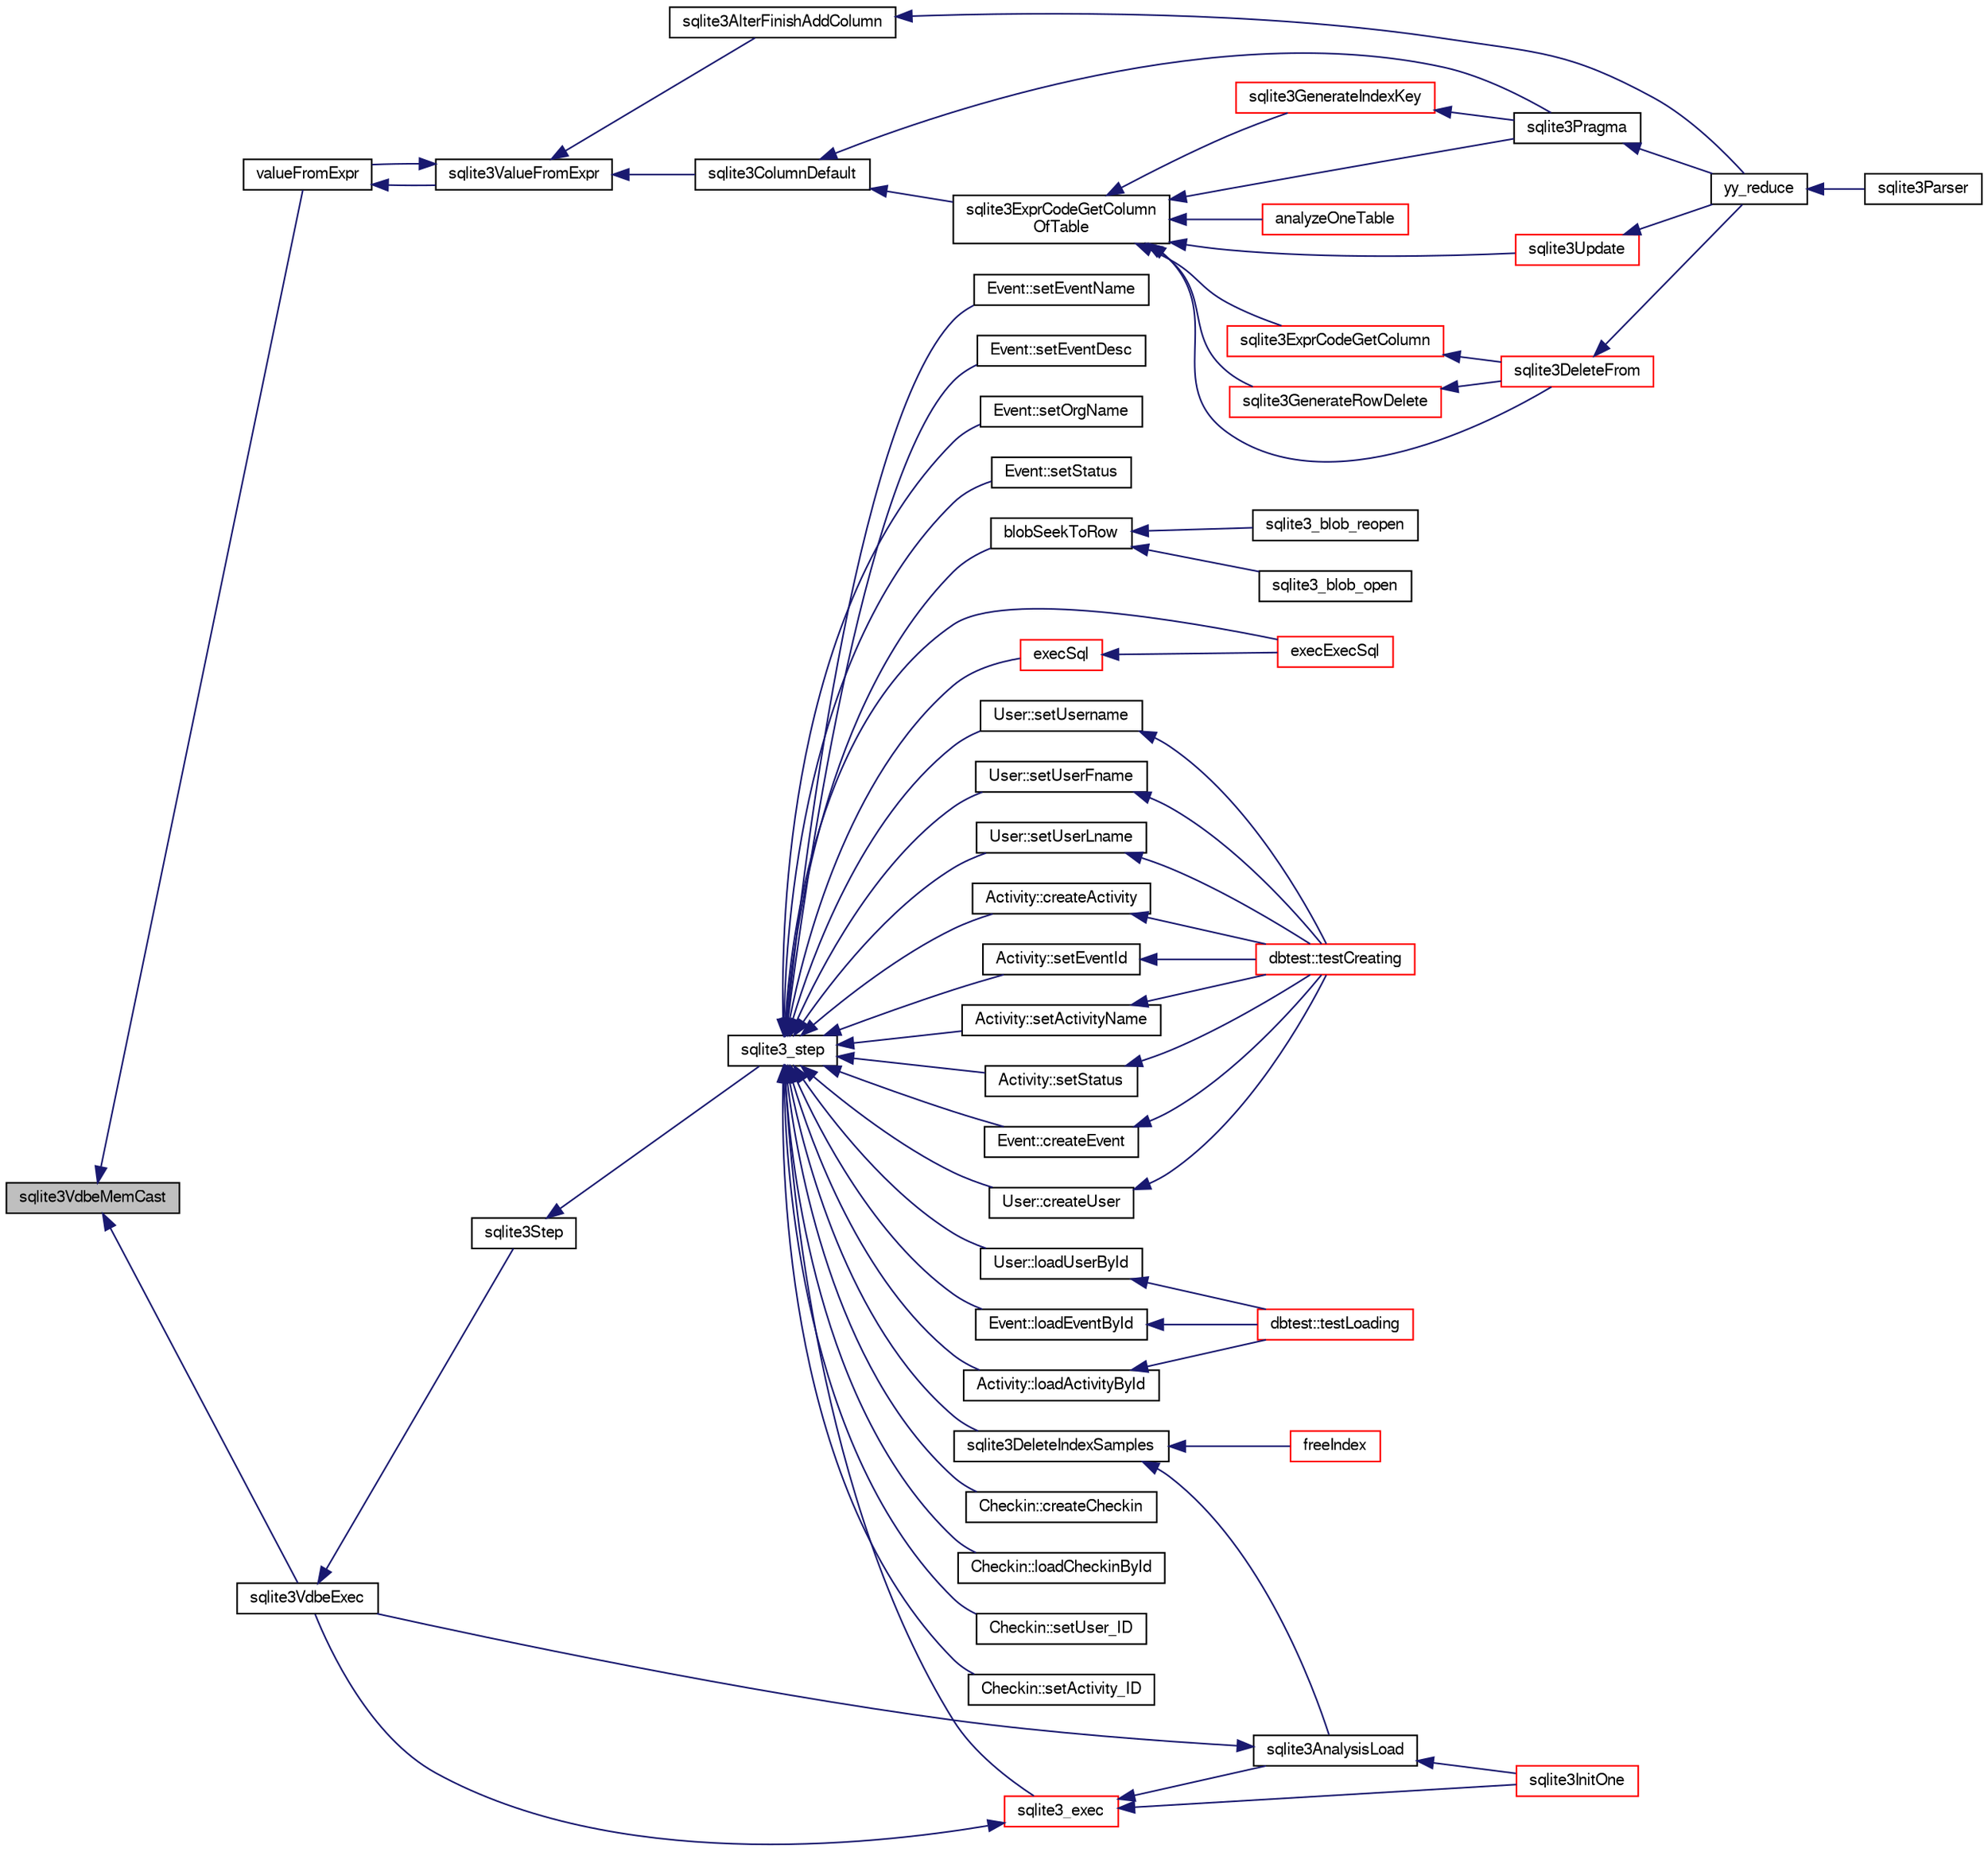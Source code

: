digraph "sqlite3VdbeMemCast"
{
  edge [fontname="FreeSans",fontsize="10",labelfontname="FreeSans",labelfontsize="10"];
  node [fontname="FreeSans",fontsize="10",shape=record];
  rankdir="LR";
  Node762950 [label="sqlite3VdbeMemCast",height=0.2,width=0.4,color="black", fillcolor="grey75", style="filled", fontcolor="black"];
  Node762950 -> Node762951 [dir="back",color="midnightblue",fontsize="10",style="solid",fontname="FreeSans"];
  Node762951 [label="valueFromExpr",height=0.2,width=0.4,color="black", fillcolor="white", style="filled",URL="$sqlite3_8c.html#a08f91b27c0189e8b5bcdea6537466b7c"];
  Node762951 -> Node762952 [dir="back",color="midnightblue",fontsize="10",style="solid",fontname="FreeSans"];
  Node762952 [label="sqlite3ValueFromExpr",height=0.2,width=0.4,color="black", fillcolor="white", style="filled",URL="$sqlite3_8c.html#af103c812684544760641a1cd4d9745df"];
  Node762952 -> Node762951 [dir="back",color="midnightblue",fontsize="10",style="solid",fontname="FreeSans"];
  Node762952 -> Node762953 [dir="back",color="midnightblue",fontsize="10",style="solid",fontname="FreeSans"];
  Node762953 [label="sqlite3AlterFinishAddColumn",height=0.2,width=0.4,color="black", fillcolor="white", style="filled",URL="$sqlite3_8c.html#a392e1e5be904b01216faae16a77c2c31"];
  Node762953 -> Node762954 [dir="back",color="midnightblue",fontsize="10",style="solid",fontname="FreeSans"];
  Node762954 [label="yy_reduce",height=0.2,width=0.4,color="black", fillcolor="white", style="filled",URL="$sqlite3_8c.html#a7c419a9b25711c666a9a2449ef377f14"];
  Node762954 -> Node762955 [dir="back",color="midnightblue",fontsize="10",style="solid",fontname="FreeSans"];
  Node762955 [label="sqlite3Parser",height=0.2,width=0.4,color="black", fillcolor="white", style="filled",URL="$sqlite3_8c.html#a0327d71a5fabe0b6a343d78a2602e72a"];
  Node762952 -> Node762956 [dir="back",color="midnightblue",fontsize="10",style="solid",fontname="FreeSans"];
  Node762956 [label="sqlite3ColumnDefault",height=0.2,width=0.4,color="black", fillcolor="white", style="filled",URL="$sqlite3_8c.html#a59f47949957801afdf53735549eacc7d"];
  Node762956 -> Node762957 [dir="back",color="midnightblue",fontsize="10",style="solid",fontname="FreeSans"];
  Node762957 [label="sqlite3ExprCodeGetColumn\lOfTable",height=0.2,width=0.4,color="black", fillcolor="white", style="filled",URL="$sqlite3_8c.html#aef676ae689397d0e050eb0a360c32315"];
  Node762957 -> Node762958 [dir="back",color="midnightblue",fontsize="10",style="solid",fontname="FreeSans"];
  Node762958 [label="sqlite3ExprCodeGetColumn",height=0.2,width=0.4,color="red", fillcolor="white", style="filled",URL="$sqlite3_8c.html#a053723da492b5bb45cb8df75c733155d"];
  Node762958 -> Node762978 [dir="back",color="midnightblue",fontsize="10",style="solid",fontname="FreeSans"];
  Node762978 [label="sqlite3DeleteFrom",height=0.2,width=0.4,color="red", fillcolor="white", style="filled",URL="$sqlite3_8c.html#ab9b4b45349188b49eabb23f94608a091"];
  Node762978 -> Node762954 [dir="back",color="midnightblue",fontsize="10",style="solid",fontname="FreeSans"];
  Node762957 -> Node763027 [dir="back",color="midnightblue",fontsize="10",style="solid",fontname="FreeSans"];
  Node763027 [label="analyzeOneTable",height=0.2,width=0.4,color="red", fillcolor="white", style="filled",URL="$sqlite3_8c.html#a31d4182bf855943a5d0526dbb4987803"];
  Node762957 -> Node762978 [dir="back",color="midnightblue",fontsize="10",style="solid",fontname="FreeSans"];
  Node762957 -> Node762977 [dir="back",color="midnightblue",fontsize="10",style="solid",fontname="FreeSans"];
  Node762977 [label="sqlite3GenerateRowDelete",height=0.2,width=0.4,color="red", fillcolor="white", style="filled",URL="$sqlite3_8c.html#a2c76cbf3027fc18fdbb8cb4cd96b77d9"];
  Node762977 -> Node762978 [dir="back",color="midnightblue",fontsize="10",style="solid",fontname="FreeSans"];
  Node762957 -> Node762966 [dir="back",color="midnightblue",fontsize="10",style="solid",fontname="FreeSans"];
  Node762966 [label="sqlite3GenerateIndexKey",height=0.2,width=0.4,color="red", fillcolor="white", style="filled",URL="$sqlite3_8c.html#ab85ac93d5c5e6760f45f07897be7f272"];
  Node762966 -> Node762991 [dir="back",color="midnightblue",fontsize="10",style="solid",fontname="FreeSans"];
  Node762991 [label="sqlite3Pragma",height=0.2,width=0.4,color="black", fillcolor="white", style="filled",URL="$sqlite3_8c.html#a111391370f58f8e6a6eca51fd34d62ed"];
  Node762991 -> Node762954 [dir="back",color="midnightblue",fontsize="10",style="solid",fontname="FreeSans"];
  Node762957 -> Node762991 [dir="back",color="midnightblue",fontsize="10",style="solid",fontname="FreeSans"];
  Node762957 -> Node762986 [dir="back",color="midnightblue",fontsize="10",style="solid",fontname="FreeSans"];
  Node762986 [label="sqlite3Update",height=0.2,width=0.4,color="red", fillcolor="white", style="filled",URL="$sqlite3_8c.html#ac5aa67c46e8cc8174566fabe6809fafa"];
  Node762986 -> Node762954 [dir="back",color="midnightblue",fontsize="10",style="solid",fontname="FreeSans"];
  Node762956 -> Node762991 [dir="back",color="midnightblue",fontsize="10",style="solid",fontname="FreeSans"];
  Node762950 -> Node763031 [dir="back",color="midnightblue",fontsize="10",style="solid",fontname="FreeSans"];
  Node763031 [label="sqlite3VdbeExec",height=0.2,width=0.4,color="black", fillcolor="white", style="filled",URL="$sqlite3_8c.html#a8ce40a614bdc56719c4d642b1e4dfb21"];
  Node763031 -> Node763032 [dir="back",color="midnightblue",fontsize="10",style="solid",fontname="FreeSans"];
  Node763032 [label="sqlite3Step",height=0.2,width=0.4,color="black", fillcolor="white", style="filled",URL="$sqlite3_8c.html#a3f2872e873e2758a4beedad1d5113554"];
  Node763032 -> Node763033 [dir="back",color="midnightblue",fontsize="10",style="solid",fontname="FreeSans"];
  Node763033 [label="sqlite3_step",height=0.2,width=0.4,color="black", fillcolor="white", style="filled",URL="$sqlite3_8h.html#ac1e491ce36b7471eb28387f7d3c74334"];
  Node763033 -> Node763034 [dir="back",color="midnightblue",fontsize="10",style="solid",fontname="FreeSans"];
  Node763034 [label="Activity::createActivity",height=0.2,width=0.4,color="black", fillcolor="white", style="filled",URL="$classActivity.html#a813cc5e52c14ab49b39014c134e3425b"];
  Node763034 -> Node763035 [dir="back",color="midnightblue",fontsize="10",style="solid",fontname="FreeSans"];
  Node763035 [label="dbtest::testCreating",height=0.2,width=0.4,color="red", fillcolor="white", style="filled",URL="$classdbtest.html#a8193e88a7df657069c8a6bd09c8243b7"];
  Node763033 -> Node763037 [dir="back",color="midnightblue",fontsize="10",style="solid",fontname="FreeSans"];
  Node763037 [label="Activity::loadActivityById",height=0.2,width=0.4,color="black", fillcolor="white", style="filled",URL="$classActivity.html#abe4ffb4f08a47212ebf9013259d9e7fd"];
  Node763037 -> Node763038 [dir="back",color="midnightblue",fontsize="10",style="solid",fontname="FreeSans"];
  Node763038 [label="dbtest::testLoading",height=0.2,width=0.4,color="red", fillcolor="white", style="filled",URL="$classdbtest.html#a6f98d82a2c8e2b9040848763504ddae1"];
  Node763033 -> Node763039 [dir="back",color="midnightblue",fontsize="10",style="solid",fontname="FreeSans"];
  Node763039 [label="Activity::setEventId",height=0.2,width=0.4,color="black", fillcolor="white", style="filled",URL="$classActivity.html#adb1d0fd0d08f473e068f0a4086bfa9ca"];
  Node763039 -> Node763035 [dir="back",color="midnightblue",fontsize="10",style="solid",fontname="FreeSans"];
  Node763033 -> Node763040 [dir="back",color="midnightblue",fontsize="10",style="solid",fontname="FreeSans"];
  Node763040 [label="Activity::setActivityName",height=0.2,width=0.4,color="black", fillcolor="white", style="filled",URL="$classActivity.html#a62dc3737b33915a36086f9dd26d16a81"];
  Node763040 -> Node763035 [dir="back",color="midnightblue",fontsize="10",style="solid",fontname="FreeSans"];
  Node763033 -> Node763041 [dir="back",color="midnightblue",fontsize="10",style="solid",fontname="FreeSans"];
  Node763041 [label="Activity::setStatus",height=0.2,width=0.4,color="black", fillcolor="white", style="filled",URL="$classActivity.html#af618135a7738f4d2a7ee147a8ef912ea"];
  Node763041 -> Node763035 [dir="back",color="midnightblue",fontsize="10",style="solid",fontname="FreeSans"];
  Node763033 -> Node763042 [dir="back",color="midnightblue",fontsize="10",style="solid",fontname="FreeSans"];
  Node763042 [label="Checkin::createCheckin",height=0.2,width=0.4,color="black", fillcolor="white", style="filled",URL="$classCheckin.html#a4e40acdf7fff0e607f6de4f24f3a163c"];
  Node763033 -> Node763043 [dir="back",color="midnightblue",fontsize="10",style="solid",fontname="FreeSans"];
  Node763043 [label="Checkin::loadCheckinById",height=0.2,width=0.4,color="black", fillcolor="white", style="filled",URL="$classCheckin.html#a3461f70ea6c68475225f2a07f78a21e0"];
  Node763033 -> Node763044 [dir="back",color="midnightblue",fontsize="10",style="solid",fontname="FreeSans"];
  Node763044 [label="Checkin::setUser_ID",height=0.2,width=0.4,color="black", fillcolor="white", style="filled",URL="$classCheckin.html#a76ab640f4f912876dbebf183db5359c6"];
  Node763033 -> Node763045 [dir="back",color="midnightblue",fontsize="10",style="solid",fontname="FreeSans"];
  Node763045 [label="Checkin::setActivity_ID",height=0.2,width=0.4,color="black", fillcolor="white", style="filled",URL="$classCheckin.html#ab2ff3ec2604ec73a42af25874a00b232"];
  Node763033 -> Node763046 [dir="back",color="midnightblue",fontsize="10",style="solid",fontname="FreeSans"];
  Node763046 [label="Event::createEvent",height=0.2,width=0.4,color="black", fillcolor="white", style="filled",URL="$classEvent.html#a77adb9f4a46ffb32c2d931f0691f5903"];
  Node763046 -> Node763035 [dir="back",color="midnightblue",fontsize="10",style="solid",fontname="FreeSans"];
  Node763033 -> Node763047 [dir="back",color="midnightblue",fontsize="10",style="solid",fontname="FreeSans"];
  Node763047 [label="Event::loadEventById",height=0.2,width=0.4,color="black", fillcolor="white", style="filled",URL="$classEvent.html#afa66cea33f722dbeecb69cc98fdea055"];
  Node763047 -> Node763038 [dir="back",color="midnightblue",fontsize="10",style="solid",fontname="FreeSans"];
  Node763033 -> Node763048 [dir="back",color="midnightblue",fontsize="10",style="solid",fontname="FreeSans"];
  Node763048 [label="Event::setEventName",height=0.2,width=0.4,color="black", fillcolor="white", style="filled",URL="$classEvent.html#a10596b6ca077df05184e30d62b08729d"];
  Node763033 -> Node763049 [dir="back",color="midnightblue",fontsize="10",style="solid",fontname="FreeSans"];
  Node763049 [label="Event::setEventDesc",height=0.2,width=0.4,color="black", fillcolor="white", style="filled",URL="$classEvent.html#ae36b8377dcae792f1c5c4726024c981b"];
  Node763033 -> Node763050 [dir="back",color="midnightblue",fontsize="10",style="solid",fontname="FreeSans"];
  Node763050 [label="Event::setOrgName",height=0.2,width=0.4,color="black", fillcolor="white", style="filled",URL="$classEvent.html#a19aac0f776bd764563a54977656cf680"];
  Node763033 -> Node763051 [dir="back",color="midnightblue",fontsize="10",style="solid",fontname="FreeSans"];
  Node763051 [label="Event::setStatus",height=0.2,width=0.4,color="black", fillcolor="white", style="filled",URL="$classEvent.html#ab0a6b9285af0f4172eb841e2b80f8972"];
  Node763033 -> Node763052 [dir="back",color="midnightblue",fontsize="10",style="solid",fontname="FreeSans"];
  Node763052 [label="blobSeekToRow",height=0.2,width=0.4,color="black", fillcolor="white", style="filled",URL="$sqlite3_8c.html#afff57e13332b98c8a44a7cebe38962ab"];
  Node763052 -> Node763053 [dir="back",color="midnightblue",fontsize="10",style="solid",fontname="FreeSans"];
  Node763053 [label="sqlite3_blob_open",height=0.2,width=0.4,color="black", fillcolor="white", style="filled",URL="$sqlite3_8h.html#adb8ad839a5bdd62a43785132bc7dd518"];
  Node763052 -> Node763054 [dir="back",color="midnightblue",fontsize="10",style="solid",fontname="FreeSans"];
  Node763054 [label="sqlite3_blob_reopen",height=0.2,width=0.4,color="black", fillcolor="white", style="filled",URL="$sqlite3_8h.html#abc77c24fdc0150138490359a94360f7e"];
  Node763033 -> Node763055 [dir="back",color="midnightblue",fontsize="10",style="solid",fontname="FreeSans"];
  Node763055 [label="sqlite3DeleteIndexSamples",height=0.2,width=0.4,color="black", fillcolor="white", style="filled",URL="$sqlite3_8c.html#aaeda0302fbf61397ec009f65bed047ef"];
  Node763055 -> Node763056 [dir="back",color="midnightblue",fontsize="10",style="solid",fontname="FreeSans"];
  Node763056 [label="sqlite3AnalysisLoad",height=0.2,width=0.4,color="black", fillcolor="white", style="filled",URL="$sqlite3_8c.html#a48a2301c27e1d3d68708b9b8761b5a01"];
  Node763056 -> Node763031 [dir="back",color="midnightblue",fontsize="10",style="solid",fontname="FreeSans"];
  Node763056 -> Node763057 [dir="back",color="midnightblue",fontsize="10",style="solid",fontname="FreeSans"];
  Node763057 [label="sqlite3InitOne",height=0.2,width=0.4,color="red", fillcolor="white", style="filled",URL="$sqlite3_8c.html#ac4318b25df65269906b0379251fe9b85"];
  Node763055 -> Node763087 [dir="back",color="midnightblue",fontsize="10",style="solid",fontname="FreeSans"];
  Node763087 [label="freeIndex",height=0.2,width=0.4,color="red", fillcolor="white", style="filled",URL="$sqlite3_8c.html#a00907c99c18d5bcb9d0b38c077146c31"];
  Node763033 -> Node763150 [dir="back",color="midnightblue",fontsize="10",style="solid",fontname="FreeSans"];
  Node763150 [label="sqlite3_exec",height=0.2,width=0.4,color="red", fillcolor="white", style="filled",URL="$sqlite3_8h.html#a97487ec8150e0bcc8fa392ab8f0e24db"];
  Node763150 -> Node763031 [dir="back",color="midnightblue",fontsize="10",style="solid",fontname="FreeSans"];
  Node763150 -> Node763056 [dir="back",color="midnightblue",fontsize="10",style="solid",fontname="FreeSans"];
  Node763150 -> Node763057 [dir="back",color="midnightblue",fontsize="10",style="solid",fontname="FreeSans"];
  Node763033 -> Node763141 [dir="back",color="midnightblue",fontsize="10",style="solid",fontname="FreeSans"];
  Node763141 [label="execSql",height=0.2,width=0.4,color="red", fillcolor="white", style="filled",URL="$sqlite3_8c.html#a7d16651b98a110662f4c265eff0246cb"];
  Node763141 -> Node763142 [dir="back",color="midnightblue",fontsize="10",style="solid",fontname="FreeSans"];
  Node763142 [label="execExecSql",height=0.2,width=0.4,color="red", fillcolor="white", style="filled",URL="$sqlite3_8c.html#ac1be09a6c047f21133d16378d301e0d4"];
  Node763033 -> Node763142 [dir="back",color="midnightblue",fontsize="10",style="solid",fontname="FreeSans"];
  Node763033 -> Node763144 [dir="back",color="midnightblue",fontsize="10",style="solid",fontname="FreeSans"];
  Node763144 [label="User::createUser",height=0.2,width=0.4,color="black", fillcolor="white", style="filled",URL="$classUser.html#a22ed673939e8cc0a136130b809bba513"];
  Node763144 -> Node763035 [dir="back",color="midnightblue",fontsize="10",style="solid",fontname="FreeSans"];
  Node763033 -> Node763145 [dir="back",color="midnightblue",fontsize="10",style="solid",fontname="FreeSans"];
  Node763145 [label="User::loadUserById",height=0.2,width=0.4,color="black", fillcolor="white", style="filled",URL="$classUser.html#a863377665b7fb83c5547dcf9727f5092"];
  Node763145 -> Node763038 [dir="back",color="midnightblue",fontsize="10",style="solid",fontname="FreeSans"];
  Node763033 -> Node763146 [dir="back",color="midnightblue",fontsize="10",style="solid",fontname="FreeSans"];
  Node763146 [label="User::setUsername",height=0.2,width=0.4,color="black", fillcolor="white", style="filled",URL="$classUser.html#aa0497022a136cb78de785b0a39ae60b1"];
  Node763146 -> Node763035 [dir="back",color="midnightblue",fontsize="10",style="solid",fontname="FreeSans"];
  Node763033 -> Node763147 [dir="back",color="midnightblue",fontsize="10",style="solid",fontname="FreeSans"];
  Node763147 [label="User::setUserFname",height=0.2,width=0.4,color="black", fillcolor="white", style="filled",URL="$classUser.html#a72657eb55cd0ca437b4841a43f19912f"];
  Node763147 -> Node763035 [dir="back",color="midnightblue",fontsize="10",style="solid",fontname="FreeSans"];
  Node763033 -> Node763148 [dir="back",color="midnightblue",fontsize="10",style="solid",fontname="FreeSans"];
  Node763148 [label="User::setUserLname",height=0.2,width=0.4,color="black", fillcolor="white", style="filled",URL="$classUser.html#aa25973387e5afe1aa6f60dd6545e33b5"];
  Node763148 -> Node763035 [dir="back",color="midnightblue",fontsize="10",style="solid",fontname="FreeSans"];
}
